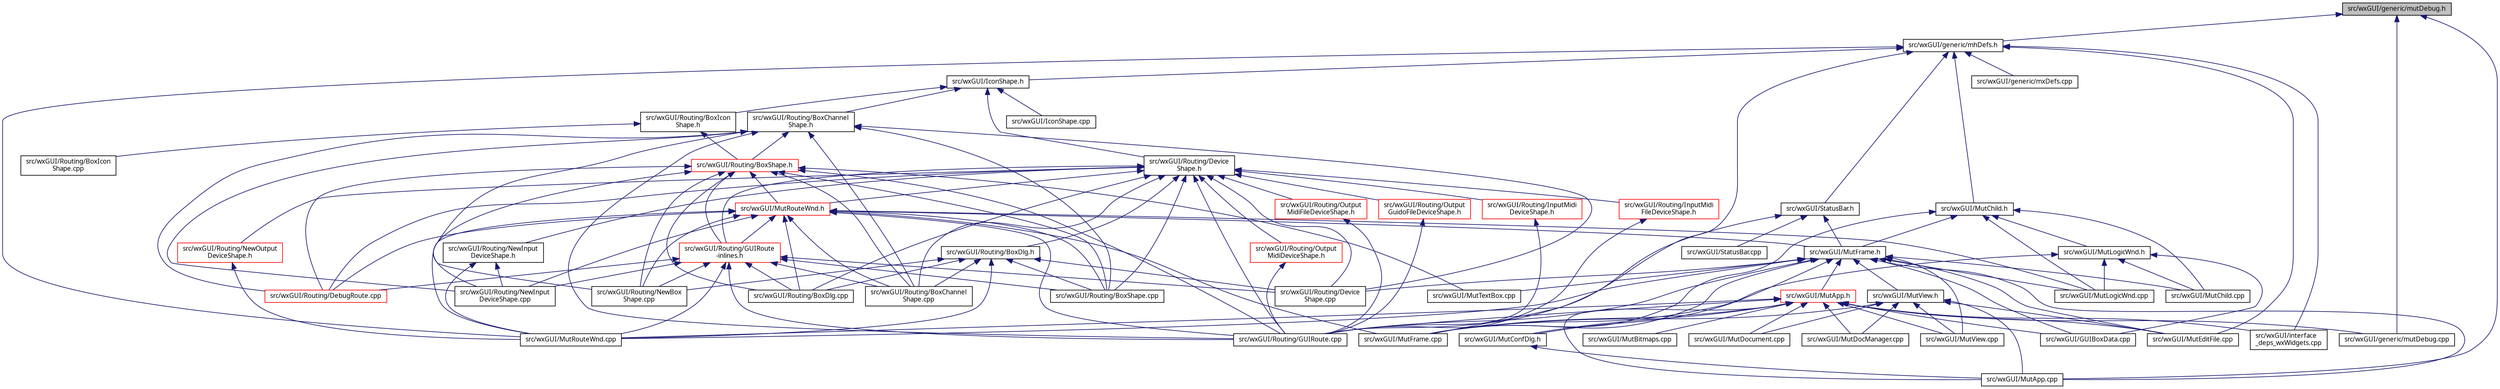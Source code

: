 digraph "src/wxGUI/generic/mutDebug.h"
{
  edge [fontname="Sans",fontsize="10",labelfontname="Sans",labelfontsize="10"];
  node [fontname="Sans",fontsize="10",shape=record];
  Node10 [label="src/wxGUI/generic/mutDebug.h",height=0.2,width=0.4,color="black", fillcolor="grey75", style="filled", fontcolor="black"];
  Node10 -> Node11 [dir="back",color="midnightblue",fontsize="10",style="solid",fontname="Sans"];
  Node11 [label="src/wxGUI/generic/mhDefs.h",height=0.2,width=0.4,color="black", fillcolor="white", style="filled",URL="$d0/d68/mhDefs_8h.html"];
  Node11 -> Node12 [dir="back",color="midnightblue",fontsize="10",style="solid",fontname="Sans"];
  Node12 [label="src/wxGUI/MutChild.h",height=0.2,width=0.4,color="black", fillcolor="white", style="filled",URL="$d2/df9/MutChild_8h.html",tooltip="Mutabor Mutabor Child Frame management. "];
  Node12 -> Node13 [dir="back",color="midnightblue",fontsize="10",style="solid",fontname="Sans"];
  Node13 [label="src/wxGUI/MutFrame.h",height=0.2,width=0.4,color="black", fillcolor="white", style="filled",URL="$dd/db5/MutFrame_8h.html"];
  Node13 -> Node14 [dir="back",color="midnightblue",fontsize="10",style="solid",fontname="Sans"];
  Node14 [label="src/wxGUI/MutApp.h",height=0.2,width=0.4,color="red", fillcolor="white", style="filled",URL="$db/dc1/MutApp_8h.html"];
  Node14 -> Node15 [dir="back",color="midnightblue",fontsize="10",style="solid",fontname="Sans"];
  Node15 [label="src/wxGUI/generic/mutDebug.cpp",height=0.2,width=0.4,color="black", fillcolor="white", style="filled",URL="$d4/dc0/mutDebug_8cpp.html",tooltip="Some functions and classes to help to debug Mutabor. "];
  Node14 -> Node16 [dir="back",color="midnightblue",fontsize="10",style="solid",fontname="Sans"];
  Node16 [label="src/wxGUI/GUIBoxData.cpp",height=0.2,width=0.4,color="black", fillcolor="white", style="filled",URL="$d2/dd3/GUIBoxData_8cpp.html"];
  Node14 -> Node17 [dir="back",color="midnightblue",fontsize="10",style="solid",fontname="Sans"];
  Node17 [label="src/wxGUI/interface\l_deps_wxWidgets.cpp",height=0.2,width=0.4,color="black", fillcolor="white", style="filled",URL="$df/dff/interface__deps__wxWidgets_8cpp.html"];
  Node14 -> Node18 [dir="back",color="midnightblue",fontsize="10",style="solid",fontname="Sans"];
  Node18 [label="src/wxGUI/MutApp.cpp",height=0.2,width=0.4,color="black", fillcolor="white", style="filled",URL="$d5/d1c/MutApp_8cpp.html",tooltip="Mutabor Application. "];
  Node14 -> Node19 [dir="back",color="midnightblue",fontsize="10",style="solid",fontname="Sans"];
  Node19 [label="src/wxGUI/MutConfDlg.h",height=0.2,width=0.4,color="black", fillcolor="white", style="filled",URL="$d9/d8f/MutConfDlg_8h.html"];
  Node19 -> Node18 [dir="back",color="midnightblue",fontsize="10",style="solid",fontname="Sans"];
  Node14 -> Node20 [dir="back",color="midnightblue",fontsize="10",style="solid",fontname="Sans"];
  Node20 [label="src/wxGUI/MutBitmaps.cpp",height=0.2,width=0.4,color="black", fillcolor="white", style="filled",URL="$d7/db6/MutBitmaps_8cpp.html",tooltip="Mutabor Bitmaps. "];
  Node14 -> Node21 [dir="back",color="midnightblue",fontsize="10",style="solid",fontname="Sans"];
  Node21 [label="src/wxGUI/MutDocManager.cpp",height=0.2,width=0.4,color="black", fillcolor="white", style="filled",URL="$dd/db0/MutDocManager_8cpp.html"];
  Node14 -> Node22 [dir="back",color="midnightblue",fontsize="10",style="solid",fontname="Sans"];
  Node22 [label="src/wxGUI/MutDocument.cpp",height=0.2,width=0.4,color="black", fillcolor="white", style="filled",URL="$d6/d3b/MutDocument_8cpp.html",tooltip="Document/View Document class for Mutabor source files. "];
  Node14 -> Node23 [dir="back",color="midnightblue",fontsize="10",style="solid",fontname="Sans"];
  Node23 [label="src/wxGUI/MutEditFile.cpp",height=0.2,width=0.4,color="black", fillcolor="white", style="filled",URL="$d1/da4/MutEditFile_8cpp.html",tooltip="Mutabor Edit window for Mutabor-files. "];
  Node14 -> Node24 [dir="back",color="midnightblue",fontsize="10",style="solid",fontname="Sans"];
  Node24 [label="src/wxGUI/MutFrame.cpp",height=0.2,width=0.4,color="black", fillcolor="white", style="filled",URL="$dc/df3/MutFrame_8cpp.html",tooltip="Mutabor Frame. "];
  Node14 -> Node25 [dir="back",color="midnightblue",fontsize="10",style="solid",fontname="Sans"];
  Node25 [label="src/wxGUI/MutRouteWnd.cpp",height=0.2,width=0.4,color="black", fillcolor="white", style="filled",URL="$dc/def/MutRouteWnd_8cpp.html",tooltip="Routing window. "];
  Node14 -> Node26 [dir="back",color="midnightblue",fontsize="10",style="solid",fontname="Sans"];
  Node26 [label="src/wxGUI/MutView.cpp",height=0.2,width=0.4,color="black", fillcolor="white", style="filled",URL="$d8/d33/MutView_8cpp.html",tooltip="Document/View View class for Mutabor source files. "];
  Node14 -> Node27 [dir="back",color="midnightblue",fontsize="10",style="solid",fontname="Sans"];
  Node27 [label="src/wxGUI/Routing/GUIRoute.cpp",height=0.2,width=0.4,color="black", fillcolor="white", style="filled",URL="$d4/dee/GUIRoute_8cpp.html"];
  Node13 -> Node16 [dir="back",color="midnightblue",fontsize="10",style="solid",fontname="Sans"];
  Node13 -> Node18 [dir="back",color="midnightblue",fontsize="10",style="solid",fontname="Sans"];
  Node13 -> Node29 [dir="back",color="midnightblue",fontsize="10",style="solid",fontname="Sans"];
  Node29 [label="src/wxGUI/MutView.h",height=0.2,width=0.4,color="black", fillcolor="white", style="filled",URL="$d0/d9e/MutView_8h.html"];
  Node29 -> Node18 [dir="back",color="midnightblue",fontsize="10",style="solid",fontname="Sans"];
  Node29 -> Node21 [dir="back",color="midnightblue",fontsize="10",style="solid",fontname="Sans"];
  Node29 -> Node22 [dir="back",color="midnightblue",fontsize="10",style="solid",fontname="Sans"];
  Node29 -> Node23 [dir="back",color="midnightblue",fontsize="10",style="solid",fontname="Sans"];
  Node29 -> Node24 [dir="back",color="midnightblue",fontsize="10",style="solid",fontname="Sans"];
  Node29 -> Node26 [dir="back",color="midnightblue",fontsize="10",style="solid",fontname="Sans"];
  Node13 -> Node19 [dir="back",color="midnightblue",fontsize="10",style="solid",fontname="Sans"];
  Node13 -> Node30 [dir="back",color="midnightblue",fontsize="10",style="solid",fontname="Sans"];
  Node30 [label="src/wxGUI/MutChild.cpp",height=0.2,width=0.4,color="black", fillcolor="white", style="filled",URL="$da/d72/MutChild_8cpp.html"];
  Node13 -> Node23 [dir="back",color="midnightblue",fontsize="10",style="solid",fontname="Sans"];
  Node13 -> Node24 [dir="back",color="midnightblue",fontsize="10",style="solid",fontname="Sans"];
  Node13 -> Node31 [dir="back",color="midnightblue",fontsize="10",style="solid",fontname="Sans"];
  Node31 [label="src/wxGUI/MutLogicWnd.cpp",height=0.2,width=0.4,color="black", fillcolor="white", style="filled",URL="$df/d11/MutLogicWnd_8cpp.html",tooltip="Logic window. "];
  Node13 -> Node25 [dir="back",color="midnightblue",fontsize="10",style="solid",fontname="Sans"];
  Node13 -> Node32 [dir="back",color="midnightblue",fontsize="10",style="solid",fontname="Sans"];
  Node32 [label="src/wxGUI/MutTextBox.cpp",height=0.2,width=0.4,color="black", fillcolor="white", style="filled",URL="$df/d3c/MutTextBox_8cpp.html",tooltip="Textbox for Lists. "];
  Node13 -> Node26 [dir="back",color="midnightblue",fontsize="10",style="solid",fontname="Sans"];
  Node13 -> Node33 [dir="back",color="midnightblue",fontsize="10",style="solid",fontname="Sans"];
  Node33 [label="src/wxGUI/Routing/Device\lShape.cpp",height=0.2,width=0.4,color="black", fillcolor="white", style="filled",URL="$d9/d94/DeviceShape_8cpp.html",tooltip="Device shape base class for route window. "];
  Node13 -> Node27 [dir="back",color="midnightblue",fontsize="10",style="solid",fontname="Sans"];
  Node12 -> Node34 [dir="back",color="midnightblue",fontsize="10",style="solid",fontname="Sans"];
  Node34 [label="src/wxGUI/MutLogicWnd.h",height=0.2,width=0.4,color="black", fillcolor="white", style="filled",URL="$d6/d81/MutLogicWnd_8h.html"];
  Node34 -> Node16 [dir="back",color="midnightblue",fontsize="10",style="solid",fontname="Sans"];
  Node34 -> Node30 [dir="back",color="midnightblue",fontsize="10",style="solid",fontname="Sans"];
  Node34 -> Node24 [dir="back",color="midnightblue",fontsize="10",style="solid",fontname="Sans"];
  Node34 -> Node31 [dir="back",color="midnightblue",fontsize="10",style="solid",fontname="Sans"];
  Node12 -> Node30 [dir="back",color="midnightblue",fontsize="10",style="solid",fontname="Sans"];
  Node12 -> Node24 [dir="back",color="midnightblue",fontsize="10",style="solid",fontname="Sans"];
  Node12 -> Node31 [dir="back",color="midnightblue",fontsize="10",style="solid",fontname="Sans"];
  Node11 -> Node35 [dir="back",color="midnightblue",fontsize="10",style="solid",fontname="Sans"];
  Node35 [label="src/wxGUI/IconShape.h",height=0.2,width=0.4,color="black", fillcolor="white", style="filled",URL="$d5/d6f/IconShape_8h.html",tooltip="Icon shape. "];
  Node35 -> Node36 [dir="back",color="midnightblue",fontsize="10",style="solid",fontname="Sans"];
  Node36 [label="src/wxGUI/Routing/Device\lShape.h",height=0.2,width=0.4,color="black", fillcolor="white", style="filled",URL="$d9/d4d/DeviceShape_8h.html",tooltip="Device shape base class for route window. "];
  Node36 -> Node37 [dir="back",color="midnightblue",fontsize="10",style="solid",fontname="Sans"];
  Node37 [label="src/wxGUI/MutRouteWnd.h",height=0.2,width=0.4,color="red", fillcolor="white", style="filled",URL="$d3/dd7/MutRouteWnd_8h.html"];
  Node37 -> Node13 [dir="back",color="midnightblue",fontsize="10",style="solid",fontname="Sans"];
  Node37 -> Node24 [dir="back",color="midnightblue",fontsize="10",style="solid",fontname="Sans"];
  Node37 -> Node31 [dir="back",color="midnightblue",fontsize="10",style="solid",fontname="Sans"];
  Node37 -> Node25 [dir="back",color="midnightblue",fontsize="10",style="solid",fontname="Sans"];
  Node37 -> Node38 [dir="back",color="midnightblue",fontsize="10",style="solid",fontname="Sans"];
  Node38 [label="src/wxGUI/Routing/GUIRoute\l-inlines.h",height=0.2,width=0.4,color="red", fillcolor="white", style="filled",URL="$d2/d73/GUIRoute-inlines_8h.html"];
  Node38 -> Node25 [dir="back",color="midnightblue",fontsize="10",style="solid",fontname="Sans"];
  Node38 -> Node39 [dir="back",color="midnightblue",fontsize="10",style="solid",fontname="Sans"];
  Node39 [label="src/wxGUI/Routing/BoxChannel\lShape.cpp",height=0.2,width=0.4,color="black", fillcolor="white", style="filled",URL="$d9/d24/BoxChannelShape_8cpp.html",tooltip="Box shape for route window. "];
  Node38 -> Node40 [dir="back",color="midnightblue",fontsize="10",style="solid",fontname="Sans"];
  Node40 [label="src/wxGUI/Routing/BoxDlg.cpp",height=0.2,width=0.4,color="black", fillcolor="white", style="filled",URL="$d3/d2a/BoxDlg_8cpp.html",tooltip="Box dialog. "];
  Node38 -> Node41 [dir="back",color="midnightblue",fontsize="10",style="solid",fontname="Sans"];
  Node41 [label="src/wxGUI/Routing/BoxShape.cpp",height=0.2,width=0.4,color="black", fillcolor="white", style="filled",URL="$d8/db4/BoxShape_8cpp.html",tooltip="Box shape for route window. "];
  Node38 -> Node42 [dir="back",color="midnightblue",fontsize="10",style="solid",fontname="Sans"];
  Node42 [label="src/wxGUI/Routing/DebugRoute.cpp",height=0.2,width=0.4,color="red", fillcolor="white", style="filled",URL="$dc/de8/wxGUI_2Routing_2DebugRoute_8cpp.html",tooltip="Debug functions for routing system. "];
  Node38 -> Node33 [dir="back",color="midnightblue",fontsize="10",style="solid",fontname="Sans"];
  Node38 -> Node27 [dir="back",color="midnightblue",fontsize="10",style="solid",fontname="Sans"];
  Node38 -> Node48 [dir="back",color="midnightblue",fontsize="10",style="solid",fontname="Sans"];
  Node48 [label="src/wxGUI/Routing/NewBox\lShape.cpp",height=0.2,width=0.4,color="black", fillcolor="white", style="filled",URL="$d8/dba/NewBoxShape_8cpp.html",tooltip="New box shape for route window. "];
  Node38 -> Node49 [dir="back",color="midnightblue",fontsize="10",style="solid",fontname="Sans"];
  Node49 [label="src/wxGUI/Routing/NewInput\lDeviceShape.cpp",height=0.2,width=0.4,color="black", fillcolor="white", style="filled",URL="$df/d62/NewInputDeviceShape_8cpp.html",tooltip="Devices Basisklassen. "];
  Node37 -> Node39 [dir="back",color="midnightblue",fontsize="10",style="solid",fontname="Sans"];
  Node37 -> Node40 [dir="back",color="midnightblue",fontsize="10",style="solid",fontname="Sans"];
  Node37 -> Node41 [dir="back",color="midnightblue",fontsize="10",style="solid",fontname="Sans"];
  Node37 -> Node42 [dir="back",color="midnightblue",fontsize="10",style="solid",fontname="Sans"];
  Node37 -> Node27 [dir="back",color="midnightblue",fontsize="10",style="solid",fontname="Sans"];
  Node37 -> Node48 [dir="back",color="midnightblue",fontsize="10",style="solid",fontname="Sans"];
  Node37 -> Node49 [dir="back",color="midnightblue",fontsize="10",style="solid",fontname="Sans"];
  Node36 -> Node55 [dir="back",color="midnightblue",fontsize="10",style="solid",fontname="Sans"];
  Node55 [label="src/wxGUI/Routing/BoxDlg.h",height=0.2,width=0.4,color="black", fillcolor="white", style="filled",URL="$d9/dd2/BoxDlg_8h.html"];
  Node55 -> Node25 [dir="back",color="midnightblue",fontsize="10",style="solid",fontname="Sans"];
  Node55 -> Node39 [dir="back",color="midnightblue",fontsize="10",style="solid",fontname="Sans"];
  Node55 -> Node40 [dir="back",color="midnightblue",fontsize="10",style="solid",fontname="Sans"];
  Node55 -> Node41 [dir="back",color="midnightblue",fontsize="10",style="solid",fontname="Sans"];
  Node55 -> Node33 [dir="back",color="midnightblue",fontsize="10",style="solid",fontname="Sans"];
  Node55 -> Node48 [dir="back",color="midnightblue",fontsize="10",style="solid",fontname="Sans"];
  Node36 -> Node56 [dir="back",color="midnightblue",fontsize="10",style="solid",fontname="Sans"];
  Node56 [label="src/wxGUI/Routing/NewInput\lDeviceShape.h",height=0.2,width=0.4,color="black", fillcolor="white", style="filled",URL="$d5/dba/NewInputDeviceShape_8h.html",tooltip="New input device shape for route window. "];
  Node56 -> Node25 [dir="back",color="midnightblue",fontsize="10",style="solid",fontname="Sans"];
  Node56 -> Node49 [dir="back",color="midnightblue",fontsize="10",style="solid",fontname="Sans"];
  Node36 -> Node57 [dir="back",color="midnightblue",fontsize="10",style="solid",fontname="Sans"];
  Node57 [label="src/wxGUI/Routing/NewOutput\lDeviceShape.h",height=0.2,width=0.4,color="red", fillcolor="white", style="filled",URL="$df/d7b/NewOutputDeviceShape_8h.html",tooltip="New output device shape for route window. "];
  Node57 -> Node25 [dir="back",color="midnightblue",fontsize="10",style="solid",fontname="Sans"];
  Node36 -> Node38 [dir="back",color="midnightblue",fontsize="10",style="solid",fontname="Sans"];
  Node36 -> Node39 [dir="back",color="midnightblue",fontsize="10",style="solid",fontname="Sans"];
  Node36 -> Node40 [dir="back",color="midnightblue",fontsize="10",style="solid",fontname="Sans"];
  Node36 -> Node41 [dir="back",color="midnightblue",fontsize="10",style="solid",fontname="Sans"];
  Node36 -> Node42 [dir="back",color="midnightblue",fontsize="10",style="solid",fontname="Sans"];
  Node36 -> Node33 [dir="back",color="midnightblue",fontsize="10",style="solid",fontname="Sans"];
  Node36 -> Node27 [dir="back",color="midnightblue",fontsize="10",style="solid",fontname="Sans"];
  Node36 -> Node58 [dir="back",color="midnightblue",fontsize="10",style="solid",fontname="Sans"];
  Node58 [label="src/wxGUI/Routing/Output\lMidiDeviceShape.h",height=0.2,width=0.4,color="red", fillcolor="white", style="filled",URL="$d8/dcb/OutputMidiDeviceShape_8h.html",tooltip="MIDI output device shape for route window. "];
  Node58 -> Node27 [dir="back",color="midnightblue",fontsize="10",style="solid",fontname="Sans"];
  Node36 -> Node59 [dir="back",color="midnightblue",fontsize="10",style="solid",fontname="Sans"];
  Node59 [label="src/wxGUI/Routing/Output\lMidiFileDeviceShape.h",height=0.2,width=0.4,color="red", fillcolor="white", style="filled",URL="$d4/de8/OutputMidiFileDeviceShape_8h.html",tooltip="MIDI file input device shape. "];
  Node59 -> Node27 [dir="back",color="midnightblue",fontsize="10",style="solid",fontname="Sans"];
  Node36 -> Node60 [dir="back",color="midnightblue",fontsize="10",style="solid",fontname="Sans"];
  Node60 [label="src/wxGUI/Routing/Output\lGuidoFileDeviceShape.h",height=0.2,width=0.4,color="red", fillcolor="white", style="filled",URL="$db/d77/OutputGuidoFileDeviceShape_8h.html",tooltip="Devices Basisklassen. "];
  Node60 -> Node27 [dir="back",color="midnightblue",fontsize="10",style="solid",fontname="Sans"];
  Node36 -> Node61 [dir="back",color="midnightblue",fontsize="10",style="solid",fontname="Sans"];
  Node61 [label="src/wxGUI/Routing/InputMidi\lDeviceShape.h",height=0.2,width=0.4,color="red", fillcolor="white", style="filled",URL="$d3/d5e/InputMidiDeviceShape_8h.html",tooltip="MIDI input device shape for route window. "];
  Node61 -> Node27 [dir="back",color="midnightblue",fontsize="10",style="solid",fontname="Sans"];
  Node36 -> Node65 [dir="back",color="midnightblue",fontsize="10",style="solid",fontname="Sans"];
  Node65 [label="src/wxGUI/Routing/InputMidi\lFileDeviceShape.h",height=0.2,width=0.4,color="red", fillcolor="white", style="filled",URL="$d1/da8/InputMidiFileDeviceShape_8h.html",tooltip="MIDI file input device shape. "];
  Node65 -> Node27 [dir="back",color="midnightblue",fontsize="10",style="solid",fontname="Sans"];
  Node35 -> Node67 [dir="back",color="midnightblue",fontsize="10",style="solid",fontname="Sans"];
  Node67 [label="src/wxGUI/Routing/BoxChannel\lShape.h",height=0.2,width=0.4,color="black", fillcolor="white", style="filled",URL="$d6/d68/BoxChannelShape_8h.html",tooltip="Box shape for route window. "];
  Node67 -> Node68 [dir="back",color="midnightblue",fontsize="10",style="solid",fontname="Sans"];
  Node68 [label="src/wxGUI/Routing/BoxShape.h",height=0.2,width=0.4,color="red", fillcolor="white", style="filled",URL="$d9/d49/BoxShape_8h.html",tooltip="Box shape for route window. "];
  Node68 -> Node37 [dir="back",color="midnightblue",fontsize="10",style="solid",fontname="Sans"];
  Node68 -> Node38 [dir="back",color="midnightblue",fontsize="10",style="solid",fontname="Sans"];
  Node68 -> Node32 [dir="back",color="midnightblue",fontsize="10",style="solid",fontname="Sans"];
  Node68 -> Node39 [dir="back",color="midnightblue",fontsize="10",style="solid",fontname="Sans"];
  Node68 -> Node40 [dir="back",color="midnightblue",fontsize="10",style="solid",fontname="Sans"];
  Node68 -> Node41 [dir="back",color="midnightblue",fontsize="10",style="solid",fontname="Sans"];
  Node68 -> Node42 [dir="back",color="midnightblue",fontsize="10",style="solid",fontname="Sans"];
  Node68 -> Node27 [dir="back",color="midnightblue",fontsize="10",style="solid",fontname="Sans"];
  Node68 -> Node48 [dir="back",color="midnightblue",fontsize="10",style="solid",fontname="Sans"];
  Node68 -> Node49 [dir="back",color="midnightblue",fontsize="10",style="solid",fontname="Sans"];
  Node67 -> Node39 [dir="back",color="midnightblue",fontsize="10",style="solid",fontname="Sans"];
  Node67 -> Node41 [dir="back",color="midnightblue",fontsize="10",style="solid",fontname="Sans"];
  Node67 -> Node42 [dir="back",color="midnightblue",fontsize="10",style="solid",fontname="Sans"];
  Node67 -> Node33 [dir="back",color="midnightblue",fontsize="10",style="solid",fontname="Sans"];
  Node67 -> Node27 [dir="back",color="midnightblue",fontsize="10",style="solid",fontname="Sans"];
  Node67 -> Node48 [dir="back",color="midnightblue",fontsize="10",style="solid",fontname="Sans"];
  Node67 -> Node49 [dir="back",color="midnightblue",fontsize="10",style="solid",fontname="Sans"];
  Node35 -> Node71 [dir="back",color="midnightblue",fontsize="10",style="solid",fontname="Sans"];
  Node71 [label="src/wxGUI/Routing/BoxIcon\lShape.h",height=0.2,width=0.4,color="black", fillcolor="white", style="filled",URL="$d2/de0/BoxIconShape_8h.html",tooltip="Box icon shape for route window. "];
  Node71 -> Node68 [dir="back",color="midnightblue",fontsize="10",style="solid",fontname="Sans"];
  Node71 -> Node72 [dir="back",color="midnightblue",fontsize="10",style="solid",fontname="Sans"];
  Node72 [label="src/wxGUI/Routing/BoxIcon\lShape.cpp",height=0.2,width=0.4,color="black", fillcolor="white", style="filled",URL="$d7/dcb/BoxIconShape_8cpp.html",tooltip="Box icon shape for route window. "];
  Node35 -> Node73 [dir="back",color="midnightblue",fontsize="10",style="solid",fontname="Sans"];
  Node73 [label="src/wxGUI/IconShape.cpp",height=0.2,width=0.4,color="black", fillcolor="white", style="filled",URL="$dc/d76/IconShape_8cpp.html",tooltip="Icon shape. "];
  Node11 -> Node74 [dir="back",color="midnightblue",fontsize="10",style="solid",fontname="Sans"];
  Node74 [label="src/wxGUI/StatusBar.h",height=0.2,width=0.4,color="black", fillcolor="white", style="filled",URL="$d9/d6e/StatusBar_8h.html"];
  Node74 -> Node13 [dir="back",color="midnightblue",fontsize="10",style="solid",fontname="Sans"];
  Node74 -> Node27 [dir="back",color="midnightblue",fontsize="10",style="solid",fontname="Sans"];
  Node74 -> Node75 [dir="back",color="midnightblue",fontsize="10",style="solid",fontname="Sans"];
  Node75 [label="src/wxGUI/StatusBar.cpp",height=0.2,width=0.4,color="black", fillcolor="white", style="filled",URL="$d5/de4/StatusBar_8cpp.html"];
  Node11 -> Node76 [dir="back",color="midnightblue",fontsize="10",style="solid",fontname="Sans"];
  Node76 [label="src/wxGUI/generic/mxDefs.cpp",height=0.2,width=0.4,color="black", fillcolor="white", style="filled",URL="$d2/d2f/mxDefs_8cpp.html",tooltip="Uncategorized definitions. "];
  Node11 -> Node17 [dir="back",color="midnightblue",fontsize="10",style="solid",fontname="Sans"];
  Node11 -> Node23 [dir="back",color="midnightblue",fontsize="10",style="solid",fontname="Sans"];
  Node11 -> Node24 [dir="back",color="midnightblue",fontsize="10",style="solid",fontname="Sans"];
  Node11 -> Node25 [dir="back",color="midnightblue",fontsize="10",style="solid",fontname="Sans"];
  Node10 -> Node15 [dir="back",color="midnightblue",fontsize="10",style="solid",fontname="Sans"];
  Node10 -> Node18 [dir="back",color="midnightblue",fontsize="10",style="solid",fontname="Sans"];
}
